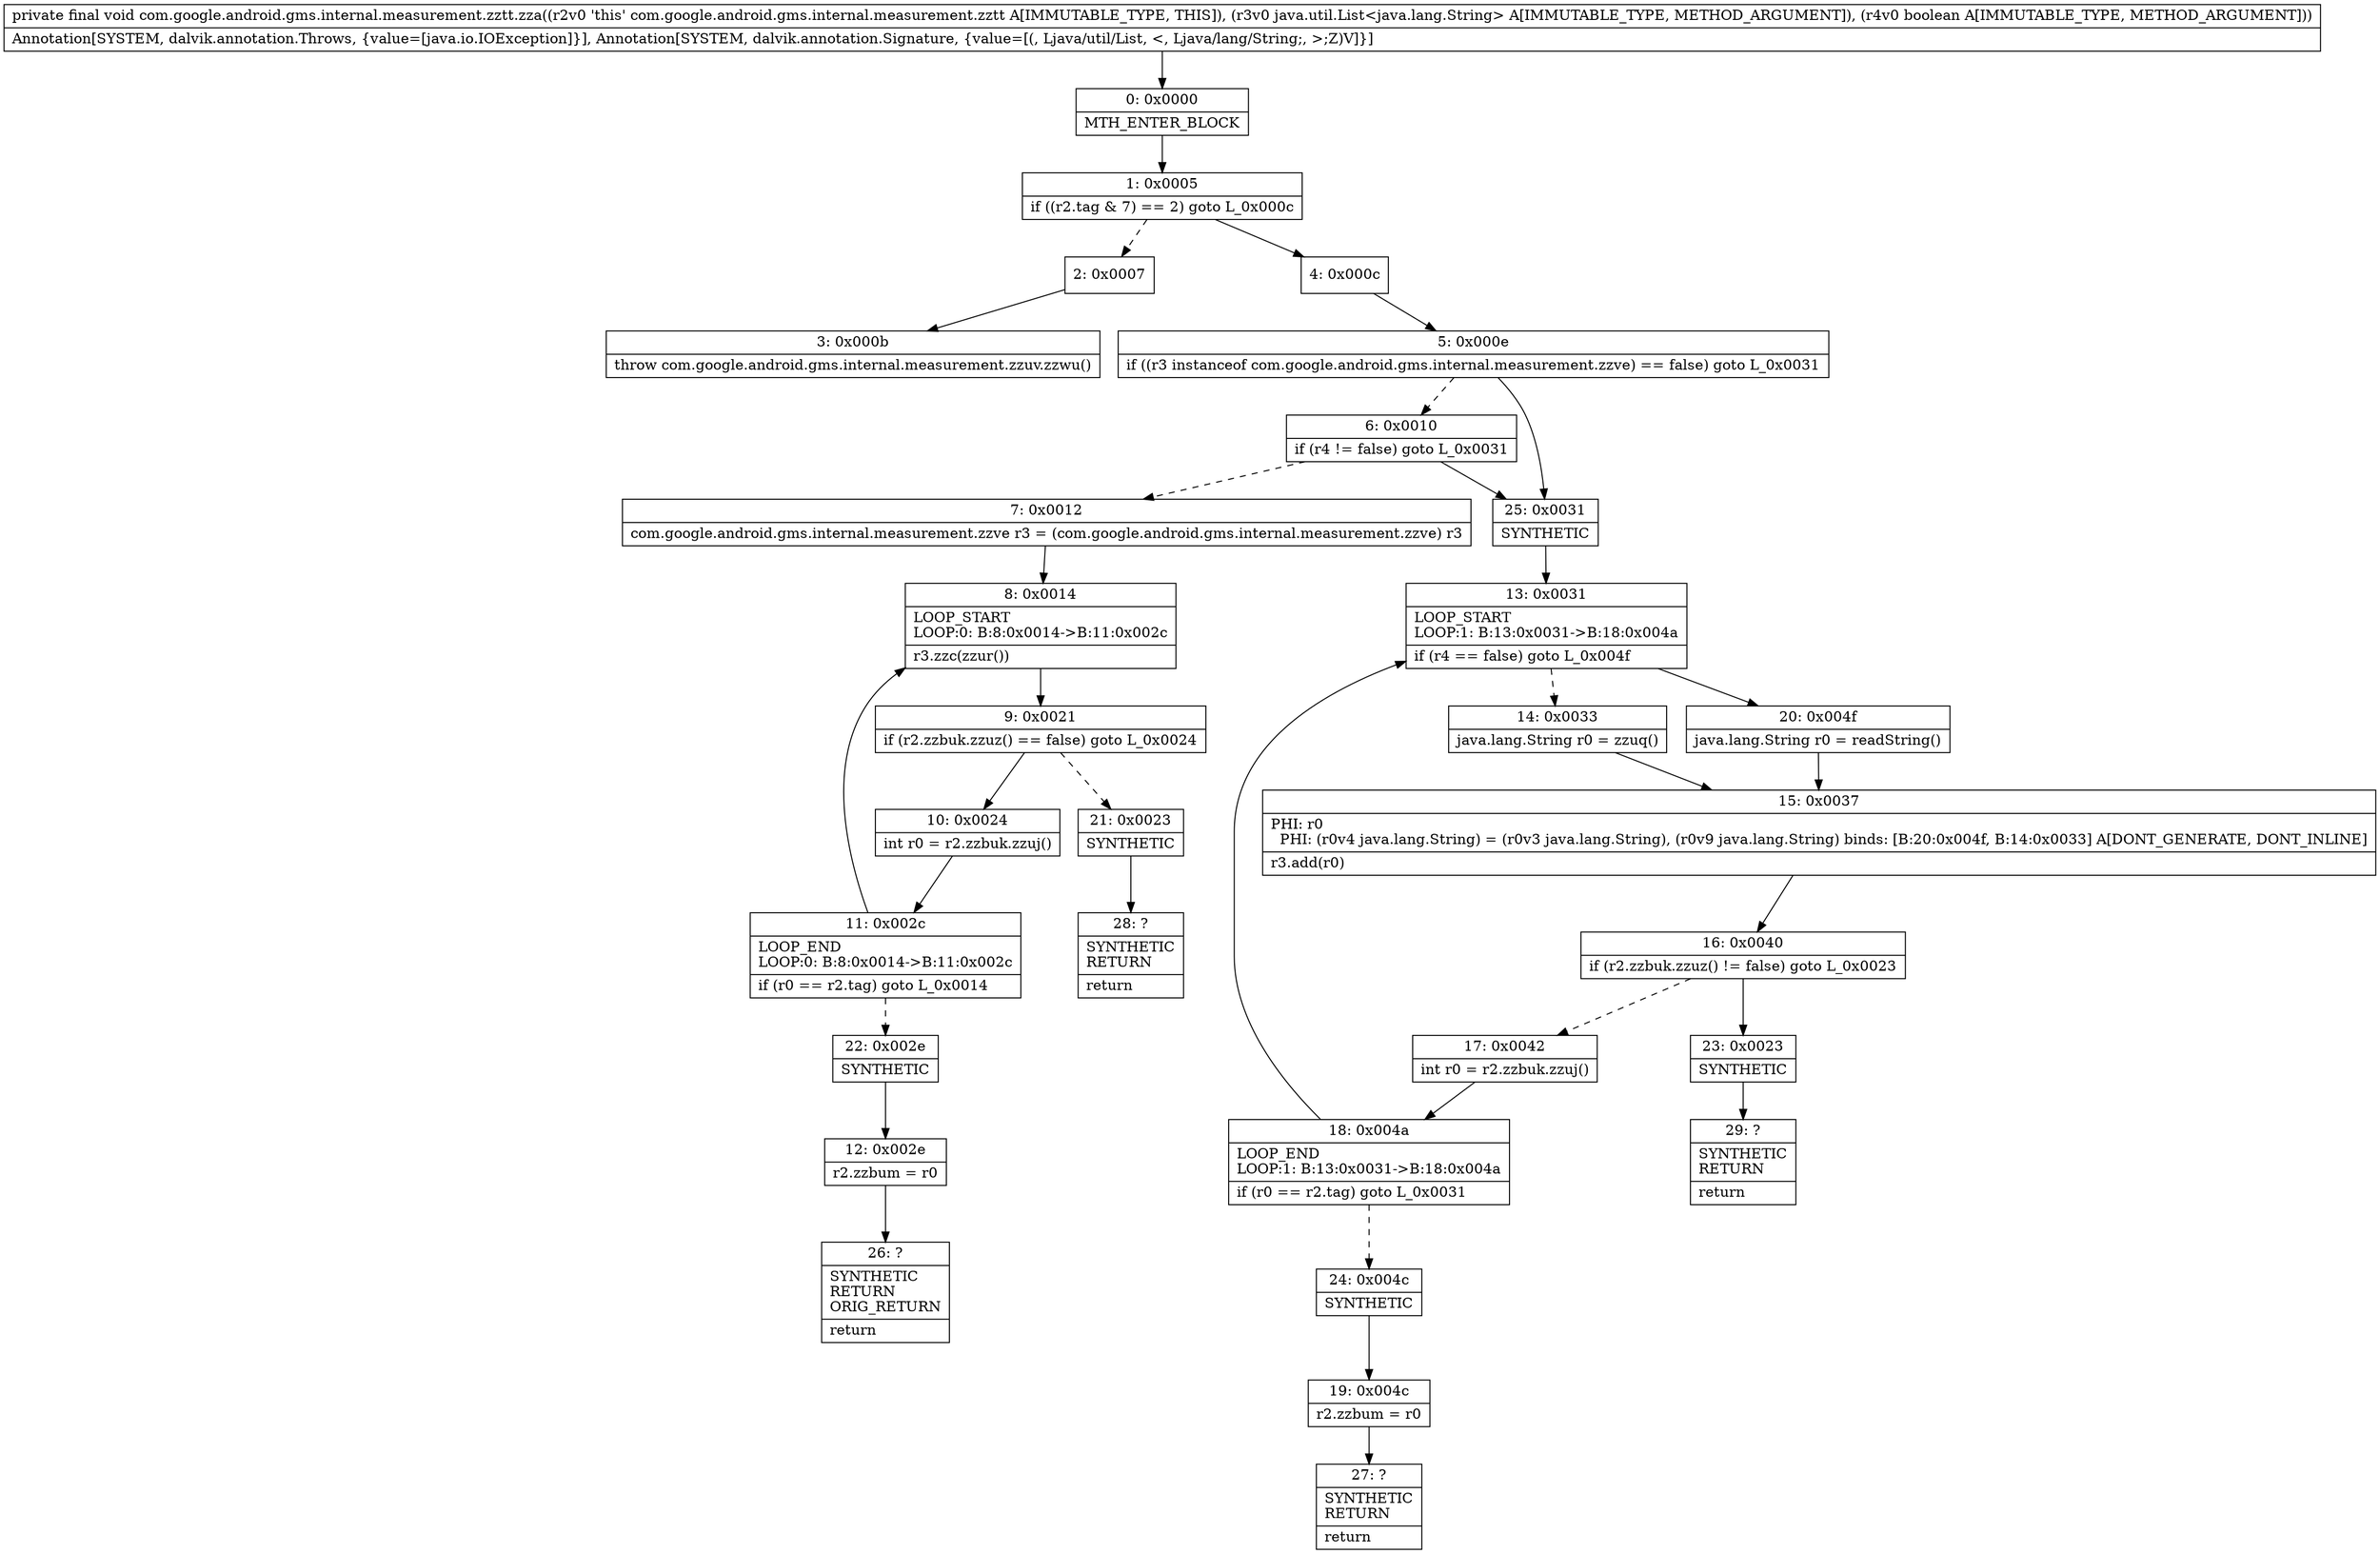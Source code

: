 digraph "CFG forcom.google.android.gms.internal.measurement.zztt.zza(Ljava\/util\/List;Z)V" {
Node_0 [shape=record,label="{0\:\ 0x0000|MTH_ENTER_BLOCK\l}"];
Node_1 [shape=record,label="{1\:\ 0x0005|if ((r2.tag & 7) == 2) goto L_0x000c\l}"];
Node_2 [shape=record,label="{2\:\ 0x0007}"];
Node_3 [shape=record,label="{3\:\ 0x000b|throw com.google.android.gms.internal.measurement.zzuv.zzwu()\l}"];
Node_4 [shape=record,label="{4\:\ 0x000c}"];
Node_5 [shape=record,label="{5\:\ 0x000e|if ((r3 instanceof com.google.android.gms.internal.measurement.zzve) == false) goto L_0x0031\l}"];
Node_6 [shape=record,label="{6\:\ 0x0010|if (r4 != false) goto L_0x0031\l}"];
Node_7 [shape=record,label="{7\:\ 0x0012|com.google.android.gms.internal.measurement.zzve r3 = (com.google.android.gms.internal.measurement.zzve) r3\l}"];
Node_8 [shape=record,label="{8\:\ 0x0014|LOOP_START\lLOOP:0: B:8:0x0014\-\>B:11:0x002c\l|r3.zzc(zzur())\l}"];
Node_9 [shape=record,label="{9\:\ 0x0021|if (r2.zzbuk.zzuz() == false) goto L_0x0024\l}"];
Node_10 [shape=record,label="{10\:\ 0x0024|int r0 = r2.zzbuk.zzuj()\l}"];
Node_11 [shape=record,label="{11\:\ 0x002c|LOOP_END\lLOOP:0: B:8:0x0014\-\>B:11:0x002c\l|if (r0 == r2.tag) goto L_0x0014\l}"];
Node_12 [shape=record,label="{12\:\ 0x002e|r2.zzbum = r0\l}"];
Node_13 [shape=record,label="{13\:\ 0x0031|LOOP_START\lLOOP:1: B:13:0x0031\-\>B:18:0x004a\l|if (r4 == false) goto L_0x004f\l}"];
Node_14 [shape=record,label="{14\:\ 0x0033|java.lang.String r0 = zzuq()\l}"];
Node_15 [shape=record,label="{15\:\ 0x0037|PHI: r0 \l  PHI: (r0v4 java.lang.String) = (r0v3 java.lang.String), (r0v9 java.lang.String) binds: [B:20:0x004f, B:14:0x0033] A[DONT_GENERATE, DONT_INLINE]\l|r3.add(r0)\l}"];
Node_16 [shape=record,label="{16\:\ 0x0040|if (r2.zzbuk.zzuz() != false) goto L_0x0023\l}"];
Node_17 [shape=record,label="{17\:\ 0x0042|int r0 = r2.zzbuk.zzuj()\l}"];
Node_18 [shape=record,label="{18\:\ 0x004a|LOOP_END\lLOOP:1: B:13:0x0031\-\>B:18:0x004a\l|if (r0 == r2.tag) goto L_0x0031\l}"];
Node_19 [shape=record,label="{19\:\ 0x004c|r2.zzbum = r0\l}"];
Node_20 [shape=record,label="{20\:\ 0x004f|java.lang.String r0 = readString()\l}"];
Node_21 [shape=record,label="{21\:\ 0x0023|SYNTHETIC\l}"];
Node_22 [shape=record,label="{22\:\ 0x002e|SYNTHETIC\l}"];
Node_23 [shape=record,label="{23\:\ 0x0023|SYNTHETIC\l}"];
Node_24 [shape=record,label="{24\:\ 0x004c|SYNTHETIC\l}"];
Node_25 [shape=record,label="{25\:\ 0x0031|SYNTHETIC\l}"];
Node_26 [shape=record,label="{26\:\ ?|SYNTHETIC\lRETURN\lORIG_RETURN\l|return\l}"];
Node_27 [shape=record,label="{27\:\ ?|SYNTHETIC\lRETURN\l|return\l}"];
Node_28 [shape=record,label="{28\:\ ?|SYNTHETIC\lRETURN\l|return\l}"];
Node_29 [shape=record,label="{29\:\ ?|SYNTHETIC\lRETURN\l|return\l}"];
MethodNode[shape=record,label="{private final void com.google.android.gms.internal.measurement.zztt.zza((r2v0 'this' com.google.android.gms.internal.measurement.zztt A[IMMUTABLE_TYPE, THIS]), (r3v0 java.util.List\<java.lang.String\> A[IMMUTABLE_TYPE, METHOD_ARGUMENT]), (r4v0 boolean A[IMMUTABLE_TYPE, METHOD_ARGUMENT]))  | Annotation[SYSTEM, dalvik.annotation.Throws, \{value=[java.io.IOException]\}], Annotation[SYSTEM, dalvik.annotation.Signature, \{value=[(, Ljava\/util\/List, \<, Ljava\/lang\/String;, \>;Z)V]\}]\l}"];
MethodNode -> Node_0;
Node_0 -> Node_1;
Node_1 -> Node_2[style=dashed];
Node_1 -> Node_4;
Node_2 -> Node_3;
Node_4 -> Node_5;
Node_5 -> Node_6[style=dashed];
Node_5 -> Node_25;
Node_6 -> Node_7[style=dashed];
Node_6 -> Node_25;
Node_7 -> Node_8;
Node_8 -> Node_9;
Node_9 -> Node_10;
Node_9 -> Node_21[style=dashed];
Node_10 -> Node_11;
Node_11 -> Node_8;
Node_11 -> Node_22[style=dashed];
Node_12 -> Node_26;
Node_13 -> Node_14[style=dashed];
Node_13 -> Node_20;
Node_14 -> Node_15;
Node_15 -> Node_16;
Node_16 -> Node_17[style=dashed];
Node_16 -> Node_23;
Node_17 -> Node_18;
Node_18 -> Node_13;
Node_18 -> Node_24[style=dashed];
Node_19 -> Node_27;
Node_20 -> Node_15;
Node_21 -> Node_28;
Node_22 -> Node_12;
Node_23 -> Node_29;
Node_24 -> Node_19;
Node_25 -> Node_13;
}

